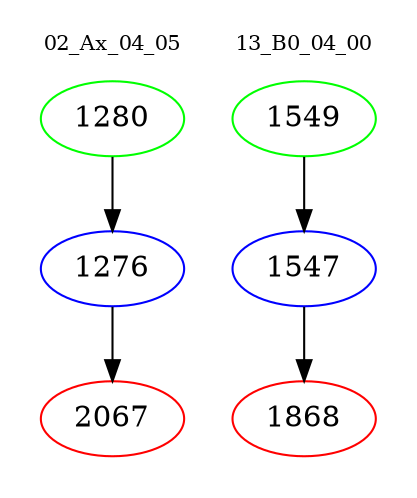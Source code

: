 digraph{
subgraph cluster_0 {
color = white
label = "02_Ax_04_05";
fontsize=10;
T0_1280 [label="1280", color="green"]
T0_1280 -> T0_1276 [color="black"]
T0_1276 [label="1276", color="blue"]
T0_1276 -> T0_2067 [color="black"]
T0_2067 [label="2067", color="red"]
}
subgraph cluster_1 {
color = white
label = "13_B0_04_00";
fontsize=10;
T1_1549 [label="1549", color="green"]
T1_1549 -> T1_1547 [color="black"]
T1_1547 [label="1547", color="blue"]
T1_1547 -> T1_1868 [color="black"]
T1_1868 [label="1868", color="red"]
}
}
